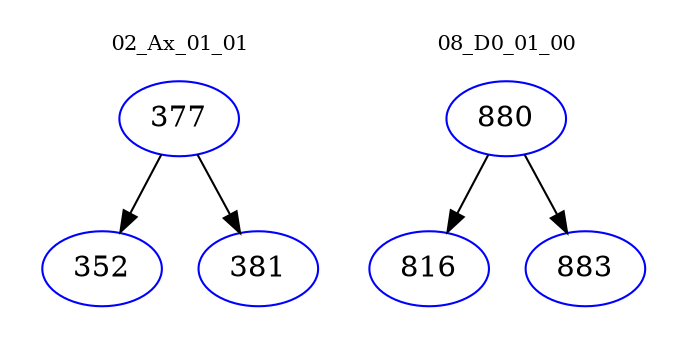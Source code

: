 digraph{
subgraph cluster_0 {
color = white
label = "02_Ax_01_01";
fontsize=10;
T0_377 [label="377", color="blue"]
T0_377 -> T0_352 [color="black"]
T0_352 [label="352", color="blue"]
T0_377 -> T0_381 [color="black"]
T0_381 [label="381", color="blue"]
}
subgraph cluster_1 {
color = white
label = "08_D0_01_00";
fontsize=10;
T1_880 [label="880", color="blue"]
T1_880 -> T1_816 [color="black"]
T1_816 [label="816", color="blue"]
T1_880 -> T1_883 [color="black"]
T1_883 [label="883", color="blue"]
}
}
